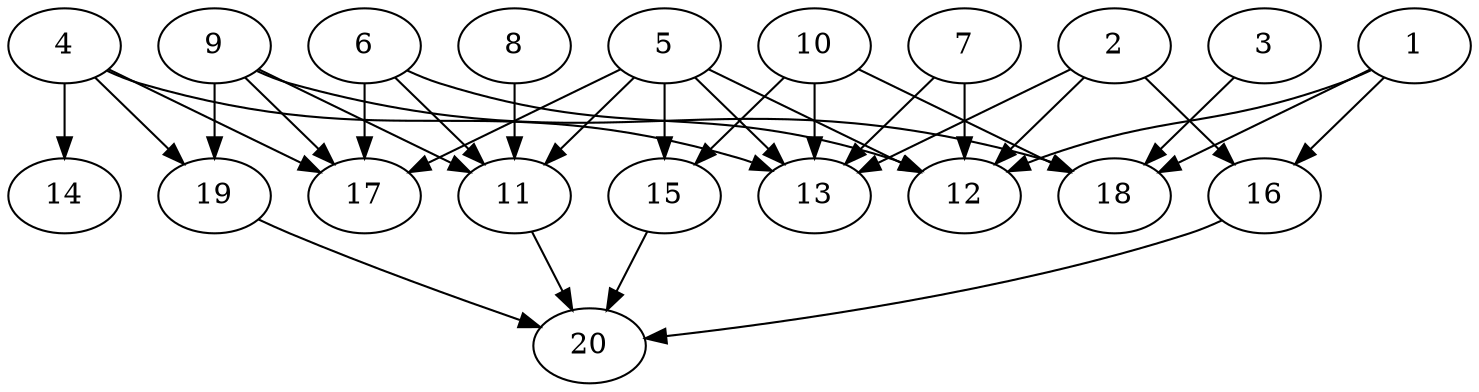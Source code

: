// DAG automatically generated by daggen at Wed Jul 24 21:27:05 2019
// ./daggen --dot -n 20 --ccr 0.4 --fat 0.7 --regular 0.5 --density 0.5 --mindata 5242880 --maxdata 52428800 
digraph G {
  1 [size="98455040", alpha="0.00", expect_size="39382016"] 
  1 -> 12 [size ="39382016"]
  1 -> 16 [size ="39382016"]
  1 -> 18 [size ="39382016"]
  2 [size="82496000", alpha="0.07", expect_size="32998400"] 
  2 -> 12 [size ="32998400"]
  2 -> 13 [size ="32998400"]
  2 -> 16 [size ="32998400"]
  3 [size="44559360", alpha="0.13", expect_size="17823744"] 
  3 -> 18 [size ="17823744"]
  4 [size="104486400", alpha="0.14", expect_size="41794560"] 
  4 -> 13 [size ="41794560"]
  4 -> 14 [size ="41794560"]
  4 -> 17 [size ="41794560"]
  4 -> 19 [size ="41794560"]
  5 [size="17786880", alpha="0.02", expect_size="7114752"] 
  5 -> 11 [size ="7114752"]
  5 -> 12 [size ="7114752"]
  5 -> 13 [size ="7114752"]
  5 -> 15 [size ="7114752"]
  5 -> 17 [size ="7114752"]
  6 [size="28382720", alpha="0.07", expect_size="11353088"] 
  6 -> 11 [size ="11353088"]
  6 -> 12 [size ="11353088"]
  6 -> 17 [size ="11353088"]
  7 [size="15708160", alpha="0.04", expect_size="6283264"] 
  7 -> 12 [size ="6283264"]
  7 -> 13 [size ="6283264"]
  8 [size="50672640", alpha="0.01", expect_size="20269056"] 
  8 -> 11 [size ="20269056"]
  9 [size="85329920", alpha="0.01", expect_size="34131968"] 
  9 -> 11 [size ="34131968"]
  9 -> 17 [size ="34131968"]
  9 -> 18 [size ="34131968"]
  9 -> 19 [size ="34131968"]
  10 [size="54059520", alpha="0.15", expect_size="21623808"] 
  10 -> 13 [size ="21623808"]
  10 -> 15 [size ="21623808"]
  10 -> 18 [size ="21623808"]
  11 [size="48035840", alpha="0.19", expect_size="19214336"] 
  11 -> 20 [size ="19214336"]
  12 [size="49635840", alpha="0.05", expect_size="19854336"] 
  13 [size="89766400", alpha="0.14", expect_size="35906560"] 
  14 [size="48266240", alpha="0.05", expect_size="19306496"] 
  15 [size="13775360", alpha="0.15", expect_size="5510144"] 
  15 -> 20 [size ="5510144"]
  16 [size="23232000", alpha="0.15", expect_size="9292800"] 
  16 -> 20 [size ="9292800"]
  17 [size="66073600", alpha="0.10", expect_size="26429440"] 
  18 [size="90209280", alpha="0.00", expect_size="36083712"] 
  19 [size="97072640", alpha="0.16", expect_size="38829056"] 
  19 -> 20 [size ="38829056"]
  20 [size="101465600", alpha="0.08", expect_size="40586240"] 
}
